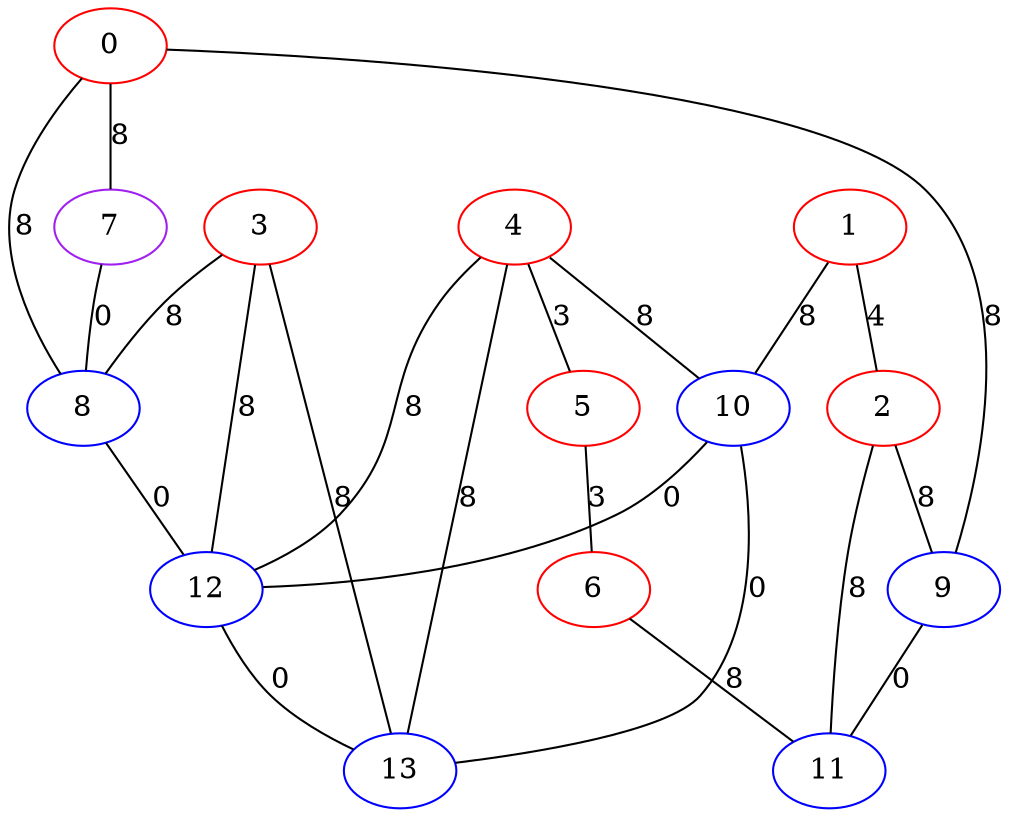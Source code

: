 graph "" {
0 [color=red, weight=1];
1 [color=red, weight=1];
2 [color=red, weight=1];
3 [color=red, weight=1];
4 [color=red, weight=1];
5 [color=red, weight=1];
6 [color=red, weight=1];
7 [color=purple, weight=4];
8 [color=blue, weight=3];
9 [color=blue, weight=3];
10 [color=blue, weight=3];
11 [color=blue, weight=3];
12 [color=blue, weight=3];
13 [color=blue, weight=3];
0 -- 8  [key=0, label=8];
0 -- 9  [key=0, label=8];
0 -- 7  [key=0, label=8];
1 -- 2  [key=0, label=4];
1 -- 10  [key=0, label=8];
2 -- 11  [key=0, label=8];
2 -- 9  [key=0, label=8];
3 -- 8  [key=0, label=8];
3 -- 12  [key=0, label=8];
3 -- 13  [key=0, label=8];
4 -- 10  [key=0, label=8];
4 -- 12  [key=0, label=8];
4 -- 5  [key=0, label=3];
4 -- 13  [key=0, label=8];
5 -- 6  [key=0, label=3];
6 -- 11  [key=0, label=8];
7 -- 8  [key=0, label=0];
8 -- 12  [key=0, label=0];
9 -- 11  [key=0, label=0];
10 -- 12  [key=0, label=0];
10 -- 13  [key=0, label=0];
12 -- 13  [key=0, label=0];
}
